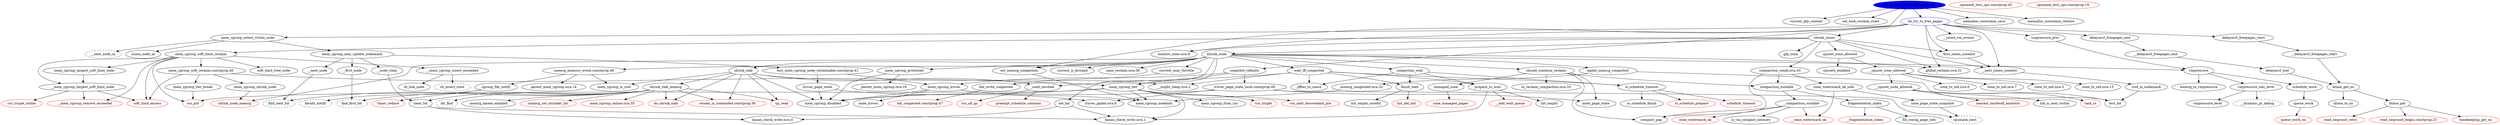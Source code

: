 strict digraph callgraph {
"try_to_free_mem_cgroup_pages" [color=blue, style=filled];
"try_to_free_mem_cgroup_pages"  -> "current_gfp_context";
"try_to_free_mem_cgroup_pages" -> "set_task_reclaim_state";
"try_to_free_mem_cgroup_pages" -> "mem_cgroup_select_victim_node" -> "mem_cgroup_may_update_nodemask" -> "__first_node" -> "find_first_bit";
"find_first_bit" [style=dashed];
"try_to_free_mem_cgroup_pages" -> "mem_cgroup_select_victim_node" -> "mem_cgroup_may_update_nodemask" -> "test_mem_cgroup_node_reclaimable.constprop.41" -> "mem_cgroup_lruvec" -> "mem_cgroup_disabled";
"try_to_free_mem_cgroup_pages" -> "mem_cgroup_select_victim_node" -> "mem_cgroup_may_update_nodemask" -> "test_mem_cgroup_node_reclaimable.constprop.41" -> "mem_cgroup_lruvec" -> "node_lruvec";
"try_to_free_mem_cgroup_pages" -> "mem_cgroup_select_victim_node" -> "mem_cgroup_may_update_nodemask" -> "test_mem_cgroup_node_reclaimable.constprop.41" -> "mem_cgroup_lruvec" -> "mem_cgroup_nodeinfo";
"try_to_free_mem_cgroup_pages" -> "mem_cgroup_select_victim_node" -> "mem_cgroup_may_update_nodemask" -> "test_mem_cgroup_node_reclaimable.constprop.41" -> "lruvec_page_state" -> "mem_cgroup_disabled";
"try_to_free_mem_cgroup_pages" -> "mem_cgroup_select_victim_node" -> "mem_cgroup_may_update_nodemask" -> "test_mem_cgroup_node_reclaimable.constprop.41" -> "lruvec_page_state" -> "lruvec_pgdat.isra.6";
"try_to_free_mem_cgroup_pages" -> "mem_cgroup_select_victim_node" -> "mem_cgroup_may_update_nodemask" -> "__node_clear" -> "clear_bit" -> "kasan_check_write.isra.1";
"try_to_free_mem_cgroup_pages" -> "mem_cgroup_select_victim_node" -> "mem_cgroup_may_update_nodemask" -> "__node_clear" -> "clear_bit" -> "kasan_check_write.isra.0";
"try_to_free_mem_cgroup_pages" -> "mem_cgroup_select_victim_node" -> "mem_cgroup_may_update_nodemask" -> "__next_node" -> "find_next_bit";
"find_next_bit" [style=dashed];
"try_to_free_mem_cgroup_pages" -> "mem_cgroup_select_victim_node" -> "__next_node_in";
"__next_node_in" [style=dashed];
"try_to_free_mem_cgroup_pages" -> "mem_cgroup_select_victim_node" -> "numa_node_id";
"try_to_free_mem_cgroup_pages" -> "memalloc_noreclaim_save";
"do_try_to_free_pages" [color=blue];
"try_to_free_mem_cgroup_pages" -> "do_try_to_free_pages" -> "delayacct_freepages_start" -> "__delayacct_freepages_start" -> "ktime_get_ns" -> "ktime_get" -> "read_seqcount_begin.constprop.23";
"read_seqcount_begin.constprop.23" [color=red];
"try_to_free_mem_cgroup_pages" -> "do_try_to_free_pages" -> "delayacct_freepages_start" -> "__delayacct_freepages_start" -> "ktime_get_ns" -> "ktime_get" -> "timekeeping_get_ns";
"timekeeping_get_ns" [color=red];
"try_to_free_mem_cgroup_pages" -> "do_try_to_free_pages" -> "delayacct_freepages_start" -> "__delayacct_freepages_start" -> "ktime_get_ns" -> "ktime_get" -> "timekeeping_get_ns";
"timekeeping_get_ns" [color=red];
"try_to_free_mem_cgroup_pages" -> "do_try_to_free_pages" -> "delayacct_freepages_start" -> "__delayacct_freepages_start" -> "ktime_get_ns" -> "ktime_get" -> "read_seqcount_retry";
"read_seqcount_retry" [color=red];
"try_to_free_mem_cgroup_pages" -> "do_try_to_free_pages" -> "delayacct_freepages_start" -> "__delayacct_freepages_start" -> "ktime_get_ns" -> "ktime_get" -> "read_seqcount_retry";
"read_seqcount_retry" [color=red];
"try_to_free_mem_cgroup_pages" -> "do_try_to_free_pages" -> "delayacct_freepages_start" -> "__delayacct_freepages_start" -> "ktime_get_ns" -> "ktime_get" -> "read_seqcount_retry";
"read_seqcount_retry" [color=red];
"try_to_free_mem_cgroup_pages" -> "do_try_to_free_pages" -> "delayacct_freepages_start" -> "__delayacct_freepages_start" -> "ktime_get_ns" -> "ktime_get" -> "read_seqcount_retry";
"read_seqcount_retry" [color=red];
"try_to_free_mem_cgroup_pages" -> "do_try_to_free_pages" -> "delayacct_freepages_start" -> "__delayacct_freepages_start" -> "ktime_get_ns" -> "ktime_get" -> "read_seqcount_retry";
"read_seqcount_retry" [color=red];
"try_to_free_mem_cgroup_pages" -> "do_try_to_free_pages" -> "delayacct_freepages_start" -> "__delayacct_freepages_start" -> "ktime_get_ns" -> "ktime_get" -> "read_seqcount_retry";
"read_seqcount_retry" [color=red];
"try_to_free_mem_cgroup_pages" -> "do_try_to_free_pages" -> "delayacct_freepages_start" -> "__delayacct_freepages_start" -> "ktime_get_ns" -> "ktime_get" -> "read_seqcount_retry";
"read_seqcount_retry" [color=red];
"try_to_free_mem_cgroup_pages" -> "do_try_to_free_pages" -> "delayacct_freepages_start" -> "__delayacct_freepages_start" -> "ktime_get_ns" -> "ktime_get" -> "read_seqcount_retry";
"read_seqcount_retry" [color=red];
"try_to_free_mem_cgroup_pages" -> "do_try_to_free_pages" -> "delayacct_freepages_start" -> "__delayacct_freepages_start" -> "ktime_get_ns" -> "ktime_get" -> "read_seqcount_retry";
"read_seqcount_retry" [color=red];
"try_to_free_mem_cgroup_pages" -> "do_try_to_free_pages" -> "delayacct_freepages_start" -> "__delayacct_freepages_start" -> "ktime_get_ns" -> "ktime_get" -> "read_seqcount_retry";
"read_seqcount_retry" [color=red];
"try_to_free_mem_cgroup_pages" -> "do_try_to_free_pages" -> "delayacct_freepages_start" -> "__delayacct_freepages_start" -> "ktime_get_ns" -> "ktime_to_ns";
"try_to_free_mem_cgroup_pages" -> "do_try_to_free_pages" -> "global_reclaim.isra.31";
"try_to_free_mem_cgroup_pages" -> "do_try_to_free_pages" -> "__count_vm_events";
"try_to_free_mem_cgroup_pages" -> "do_try_to_free_pages" -> "vmpressure_prio" -> "vmpressure" -> "memcg_to_vmpressure";
"try_to_free_mem_cgroup_pages" -> "do_try_to_free_pages" -> "vmpressure_prio" -> "vmpressure" -> "schedule_work" -> "queue_work" -> "queue_work_on";
"queue_work_on" [color=red];
"try_to_free_mem_cgroup_pages" -> "do_try_to_free_pages" -> "vmpressure_prio" -> "vmpressure" -> "schedule_work" -> "queue_work" -> "queue_work_on";
"queue_work_on" [color=red];
"try_to_free_mem_cgroup_pages" -> "do_try_to_free_pages" -> "vmpressure_prio" -> "vmpressure" -> "schedule_work" -> "queue_work" -> "queue_work_on";
"queue_work_on" [color=red];
"try_to_free_mem_cgroup_pages" -> "do_try_to_free_pages" -> "vmpressure_prio" -> "vmpressure" -> "schedule_work" -> "queue_work" -> "queue_work_on";
"queue_work_on" [color=red];
"try_to_free_mem_cgroup_pages" -> "do_try_to_free_pages" -> "vmpressure_prio" -> "vmpressure" -> "vmpressure_calc_level" -> "__dynamic_pr_debug";
"__dynamic_pr_debug" [style=dashed];
"try_to_free_mem_cgroup_pages" -> "do_try_to_free_pages" -> "vmpressure_prio" -> "vmpressure" -> "vmpressure_calc_level" -> "vmpressure_level";
"shrink_zones" [fillcolor="E8FFE8"]
"try_to_free_mem_cgroup_pages" -> "do_try_to_free_pages" -> "shrink_zones" -> "gfp_zone";
"try_to_free_mem_cgroup_pages" -> "do_try_to_free_pages" -> "shrink_zones" -> "first_zones_zonelist" -> "__next_zones_zonelist" -> "zref_in_nodemask" -> "test_bit";
"try_to_free_mem_cgroup_pages" -> "do_try_to_free_pages" -> "shrink_zones" -> "zonelist_zone.isra.8";
"try_to_free_mem_cgroup_pages" -> "do_try_to_free_pages" -> "shrink_zones" -> "global_reclaim.isra.31";
"try_to_free_mem_cgroup_pages" -> "do_try_to_free_pages" -> "shrink_zones" -> "cpuset_zone_allowed" -> "cpusets_enabled";
"try_to_free_mem_cgroup_pages" -> "do_try_to_free_pages" -> "shrink_zones" -> "cpuset_zone_allowed" -> "__cpuset_zone_allowed" -> "zone_to_nid.isra.7";
"try_to_free_mem_cgroup_pages" -> "do_try_to_free_pages" -> "shrink_zones" -> "cpuset_zone_allowed" -> "__cpuset_zone_allowed" -> "__cpuset_node_allowed" -> "test_bit";
"try_to_free_mem_cgroup_pages" -> "do_try_to_free_pages" -> "shrink_zones" -> "cpuset_zone_allowed" -> "__cpuset_zone_allowed" -> "__cpuset_node_allowed" -> "tsk_is_oom_victim";
"try_to_free_mem_cgroup_pages" -> "do_try_to_free_pages" -> "shrink_zones" -> "cpuset_zone_allowed" -> "__cpuset_zone_allowed" -> "__cpuset_node_allowed" -> "task_cs";
"task_cs" [color=red];
"try_to_free_mem_cgroup_pages" -> "do_try_to_free_pages" -> "shrink_zones" -> "cpuset_zone_allowed" -> "__cpuset_zone_allowed" -> "__cpuset_node_allowed" -> "task_cs";
"task_cs" [color=red];
"try_to_free_mem_cgroup_pages" -> "do_try_to_free_pages" -> "shrink_zones" -> "cpuset_zone_allowed" -> "__cpuset_zone_allowed" -> "__cpuset_node_allowed" -> "nearest_hardwall_ancestor";
"nearest_hardwall_ancestor" [color=red];
"try_to_free_mem_cgroup_pages" -> "do_try_to_free_pages" -> "shrink_zones" -> "cpuset_zone_allowed" -> "__cpuset_zone_allowed" -> "__cpuset_node_allowed" -> "nearest_hardwall_ancestor";
"nearest_hardwall_ancestor" [color=red];
"try_to_free_mem_cgroup_pages" -> "do_try_to_free_pages" -> "shrink_zones" -> "cpuset_zone_allowed" -> "__cpuset_zone_allowed" -> "__cpuset_node_allowed" -> "nearest_hardwall_ancestor";
"nearest_hardwall_ancestor" [color=red];
"try_to_free_mem_cgroup_pages" -> "do_try_to_free_pages" -> "shrink_zones" -> "cpuset_zone_allowed" -> "__cpuset_zone_allowed" -> "zone_to_nid.isra.3";
"try_to_free_mem_cgroup_pages" -> "do_try_to_free_pages" -> "shrink_zones" -> "cpuset_zone_allowed" -> "__cpuset_zone_allowed" -> "zone_to_nid.isra.13";
"try_to_free_mem_cgroup_pages" -> "do_try_to_free_pages" -> "shrink_zones" -> "cpuset_zone_allowed" -> "__cpuset_zone_allowed" -> "zone_to_nid.isra.6";
"try_to_free_mem_cgroup_pages" -> "do_try_to_free_pages" -> "shrink_zones" -> "compaction_ready.isra.43" -> "compaction_suitable" -> "__compaction_suitable" -> "is_via_compact_memory";
"try_to_free_mem_cgroup_pages" -> "do_try_to_free_pages" -> "shrink_zones" -> "compaction_ready.isra.43" -> "compaction_suitable" -> "__compaction_suitable" -> "zone_watermark_ok";
"zone_watermark_ok" [color=red];
"try_to_free_mem_cgroup_pages" -> "do_try_to_free_pages" -> "shrink_zones" -> "compaction_ready.isra.43" -> "compaction_suitable" -> "__compaction_suitable" -> "zone_watermark_ok";
"zone_watermark_ok" [color=red];
"try_to_free_mem_cgroup_pages" -> "do_try_to_free_pages" -> "shrink_zones" -> "compaction_ready.isra.43" -> "compaction_suitable" -> "__compaction_suitable" -> "compact_gap";
"try_to_free_mem_cgroup_pages" -> "do_try_to_free_pages" -> "shrink_zones" -> "compaction_ready.isra.43" -> "compaction_suitable" -> "__compaction_suitable" -> "__zone_watermark_ok";
"__zone_watermark_ok" [color=red];
"try_to_free_mem_cgroup_pages" -> "do_try_to_free_pages" -> "shrink_zones" -> "compaction_ready.isra.43" -> "compaction_suitable" -> "__compaction_suitable" -> "__zone_watermark_ok";
"__zone_watermark_ok" [color=red];
"try_to_free_mem_cgroup_pages" -> "do_try_to_free_pages" -> "shrink_zones" -> "compaction_ready.isra.43" -> "compaction_suitable" -> "fragmentation_index" -> "fill_contig_page_info";
"try_to_free_mem_cgroup_pages" -> "do_try_to_free_pages" -> "shrink_zones" -> "compaction_ready.isra.43" -> "compaction_suitable" -> "fragmentation_index" -> "__fragmentation_index";
"__fragmentation_index" [color=red];
"cpumask_test_cpu.constprop.45" [color=red];
"cpumask_test_cpu.constprop.45" [color=red];
"try_to_free_mem_cgroup_pages" -> "do_try_to_free_pages" -> "shrink_zones" -> "compaction_ready.isra.43" -> "compact_gap";
"try_to_free_mem_cgroup_pages" -> "do_try_to_free_pages" -> "shrink_zones" -> "compaction_ready.isra.43" -> "zone_watermark_ok_safe" -> "zone_page_state_snapshot" -> "cpumask_next";
"cpumask_next" [style=dashed];
"mem_cgroup_soft_limit_reclaim" [fillcolor="E8FFE8"]
"try_to_free_mem_cgroup_pages" -> "do_try_to_free_pages" -> "shrink_zones" -> "compaction_ready.isra.43" -> "zone_watermark_ok_safe" -> "__zone_watermark_ok";
"try_to_free_mem_cgroup_pages" -> "do_try_to_free_pages" -> "shrink_zones" -> "mem_cgroup_soft_limit_reclaim" -> "soft_limit_tree_node";
"__mem_cgroup_remove_exceeded" [color=red];
"__mem_cgroup_remove_exceeded" [color=red];
"try_to_free_mem_cgroup_pages" -> "do_try_to_free_pages" -> "shrink_zones" -> "mem_cgroup_soft_limit_reclaim" -> "mem_cgroup_largest_soft_limit_node" -> "__mem_cgroup_largest_soft_limit_node" -> "__mem_cgroup_remove_exceeded";
"try_to_free_mem_cgroup_pages" -> "do_try_to_free_pages" -> "shrink_zones" -> "mem_cgroup_soft_limit_reclaim" -> "mem_cgroup_largest_soft_limit_node" -> "__mem_cgroup_largest_soft_limit_node" -> "soft_limit_excess";
"soft_limit_excess" [color=red];
"try_to_free_mem_cgroup_pages" -> "do_try_to_free_pages" -> "shrink_zones" -> "mem_cgroup_soft_limit_reclaim" -> "mem_cgroup_largest_soft_limit_node" -> "__mem_cgroup_largest_soft_limit_node" -> "css_tryget_online";
"css_tryget_online" [color=red];
"try_to_free_mem_cgroup_pages" -> "do_try_to_free_pages" -> "shrink_zones" -> "mem_cgroup_soft_limit_reclaim" -> "mem_cgroup_soft_reclaim.constprop.40" -> "soft_limit_excess";
"try_to_free_mem_cgroup_pages" -> "do_try_to_free_pages" -> "shrink_zones" -> "mem_cgroup_soft_limit_reclaim" -> "mem_cgroup_soft_reclaim.constprop.40" -> "mem_cgroup_iter" -> "mem_cgroup_disabled";
"try_to_free_mem_cgroup_pages" -> "do_try_to_free_pages" -> "shrink_zones" -> "mem_cgroup_soft_limit_reclaim" -> "mem_cgroup_soft_reclaim.constprop.40" -> "mem_cgroup_iter" -> "mem_cgroup_nodeinfo";
"try_to_free_mem_cgroup_pages" -> "do_try_to_free_pages" -> "shrink_zones" -> "mem_cgroup_soft_limit_reclaim" -> "mem_cgroup_soft_reclaim.constprop.40" -> "mem_cgroup_iter" -> "css_tryget";
"css_tryget" [color=red];
"try_to_free_mem_cgroup_pages" -> "do_try_to_free_pages" -> "shrink_zones" -> "mem_cgroup_soft_limit_reclaim" -> "mem_cgroup_soft_reclaim.constprop.40" -> "mem_cgroup_iter" -> "kasan_check_write.isra.1";
"try_to_free_mem_cgroup_pages" -> "do_try_to_free_pages" -> "shrink_zones" -> "mem_cgroup_soft_limit_reclaim" -> "mem_cgroup_soft_reclaim.constprop.40" -> "mem_cgroup_iter" -> "css_next_descendant_pre";
"css_next_descendant_pre" [color=red];
"try_to_free_mem_cgroup_pages" -> "do_try_to_free_pages" -> "shrink_zones" -> "mem_cgroup_soft_limit_reclaim" -> "mem_cgroup_soft_reclaim.constprop.40" -> "mem_cgroup_iter" -> "mem_cgroup_from_css";
"try_to_free_mem_cgroup_pages" -> "do_try_to_free_pages" -> "shrink_zones" -> "mem_cgroup_soft_limit_reclaim" -> "mem_cgroup_soft_reclaim.constprop.40" -> "mem_cgroup_iter" -> "css_put";
"css_put" [color=red];
"try_to_free_mem_cgroup_pages" -> "do_try_to_free_pages" -> "shrink_zones" -> "mem_cgroup_soft_limit_reclaim" -> "mem_cgroup_soft_reclaim.constprop.40" -> "mem_cgroup_shrink_node" -> "shrink_node_memcg";
"shrink_node_memcg" [color=red];
"try_to_free_mem_cgroup_pages" -> "do_try_to_free_pages" -> "shrink_zones" -> "mem_cgroup_soft_limit_reclaim" -> "mem_cgroup_soft_reclaim.constprop.40" -> "mem_cgroup_shrink_node" -> "shrink_node_memcg";
"shrink_node_memcg" [color=red];
"try_to_free_mem_cgroup_pages" -> "do_try_to_free_pages" -> "shrink_zones" -> "mem_cgroup_soft_limit_reclaim" -> "mem_cgroup_soft_reclaim.constprop.40" -> "mem_cgroup_shrink_node" -> "shrink_node_memcg";
"shrink_node_memcg" [color=red];
"try_to_free_mem_cgroup_pages" -> "do_try_to_free_pages" -> "shrink_zones" -> "mem_cgroup_soft_limit_reclaim" -> "mem_cgroup_soft_reclaim.constprop.40" -> "mem_cgroup_shrink_node" -> "shrink_node_memcg";
"shrink_node_memcg" [color=red];
"try_to_free_mem_cgroup_pages" -> "do_try_to_free_pages" -> "shrink_zones" -> "mem_cgroup_soft_limit_reclaim" -> "mem_cgroup_soft_reclaim.constprop.40" -> "mem_cgroup_shrink_node" -> "shrink_node_memcg";
"shrink_node_memcg" [color=red];
"try_to_free_mem_cgroup_pages" -> "do_try_to_free_pages" -> "shrink_zones" -> "mem_cgroup_soft_limit_reclaim" -> "mem_cgroup_soft_reclaim.constprop.40" -> "mem_cgroup_shrink_node" -> "shrink_node_memcg";
"shrink_node_memcg" [color=red];
"try_to_free_mem_cgroup_pages" -> "do_try_to_free_pages" -> "shrink_zones" -> "mem_cgroup_soft_limit_reclaim" -> "mem_cgroup_soft_reclaim.constprop.40" -> "mem_cgroup_shrink_node" -> "shrink_node_memcg";
"shrink_node_memcg" [color=red];
"try_to_free_mem_cgroup_pages" -> "do_try_to_free_pages" -> "shrink_zones" -> "mem_cgroup_soft_limit_reclaim" -> "mem_cgroup_soft_reclaim.constprop.40" -> "mem_cgroup_shrink_node" -> "shrink_node_memcg";
"shrink_node_memcg" [color=red];
"try_to_free_mem_cgroup_pages" -> "do_try_to_free_pages" -> "shrink_zones" -> "mem_cgroup_soft_limit_reclaim" -> "mem_cgroup_soft_reclaim.constprop.40" -> "mem_cgroup_shrink_node" -> "shrink_node_memcg";
"shrink_node_memcg" [color=red];
"try_to_free_mem_cgroup_pages" -> "do_try_to_free_pages" -> "shrink_zones" -> "mem_cgroup_soft_limit_reclaim" -> "mem_cgroup_soft_reclaim.constprop.40" -> "mem_cgroup_shrink_node" -> "shrink_node_memcg";
"shrink_node_memcg" [color=red];
"try_to_free_mem_cgroup_pages" -> "do_try_to_free_pages" -> "shrink_zones" -> "mem_cgroup_soft_limit_reclaim" -> "mem_cgroup_soft_reclaim.constprop.40" -> "mem_cgroup_shrink_node" -> "shrink_node_memcg";
"shrink_node_memcg" [color=red];
"try_to_free_mem_cgroup_pages" -> "do_try_to_free_pages" -> "shrink_zones" -> "mem_cgroup_soft_limit_reclaim" -> "mem_cgroup_soft_reclaim.constprop.40" -> "mem_cgroup_shrink_node" -> "shrink_node_memcg";
"shrink_node_memcg" [color=red];
"try_to_free_mem_cgroup_pages" -> "do_try_to_free_pages" -> "shrink_zones" -> "mem_cgroup_soft_limit_reclaim" -> "mem_cgroup_soft_reclaim.constprop.40" -> "mem_cgroup_iter_break" -> "css_put";
"try_to_free_mem_cgroup_pages" -> "do_try_to_free_pages" -> "shrink_zones" -> "mem_cgroup_soft_limit_reclaim" -> "__mem_cgroup_remove_exceeded";
"try_to_free_mem_cgroup_pages" -> "do_try_to_free_pages" -> "shrink_zones" -> "mem_cgroup_soft_limit_reclaim" -> "__mem_cgroup_largest_soft_limit_node";
"try_to_free_mem_cgroup_pages" -> "do_try_to_free_pages" -> "shrink_zones" -> "mem_cgroup_soft_limit_reclaim" -> "soft_limit_excess";
"try_to_free_mem_cgroup_pages" -> "do_try_to_free_pages" -> "shrink_zones" -> "mem_cgroup_soft_limit_reclaim" -> "__mem_cgroup_insert_exceeded" -> "rb_link_node";
"try_to_free_mem_cgroup_pages" -> "do_try_to_free_pages" -> "shrink_zones" -> "mem_cgroup_soft_limit_reclaim" -> "__mem_cgroup_insert_exceeded" -> "rb_insert_color";
"rb_insert_color" [style=dashed];
"try_to_free_mem_cgroup_pages" -> "do_try_to_free_pages" -> "shrink_zones" -> "mem_cgroup_soft_limit_reclaim" -> "css_put";
"try_to_free_mem_cgroup_pages" -> "do_try_to_free_pages" -> "shrink_zones" -> "shrink_node" -> "mem_cgroup_iter";
"try_to_free_mem_cgroup_pages" -> "do_try_to_free_pages" -> "shrink_zones" -> "shrink_node" -> "mem_cgroup_protected" -> "mem_cgroup_disabled";
"try_to_free_mem_cgroup_pages" -> "do_try_to_free_pages" -> "shrink_zones" -> "shrink_node" -> "mem_cgroup_protected" -> "parent_mem_cgroup.isra.16";
"try_to_free_mem_cgroup_pages" -> "do_try_to_free_pages" -> "shrink_zones" -> "shrink_node" -> "memcg_memory_event.constprop.48" -> "cgroup_file_notify" -> "timer_reduce";
"timer_reduce" [color=red];
"try_to_free_mem_cgroup_pages" -> "do_try_to_free_pages" -> "shrink_zones" -> "shrink_node" -> "memcg_memory_event.constprop.48" -> "cgroup_file_notify" -> "kernfs_notify";
"kernfs_notify" [style=dashed];
"try_to_free_mem_cgroup_pages" -> "do_try_to_free_pages" -> "shrink_zones" -> "shrink_node" -> "memcg_memory_event.constprop.48" -> "parent_mem_cgroup.isra.14";
"try_to_free_mem_cgroup_pages" -> "do_try_to_free_pages" -> "shrink_zones" -> "shrink_node" -> "memcg_memory_event.constprop.48" -> "mem_cgroup_is_root";
"try_to_free_mem_cgroup_pages" -> "do_try_to_free_pages" -> "shrink_zones" -> "shrink_node" -> "shrink_node_memcg";
"try_to_free_mem_cgroup_pages" -> "do_try_to_free_pages" -> "shrink_zones" -> "shrink_node" -> "shrink_slab" -> "mem_cgroup_disabled";
"try_to_free_mem_cgroup_pages" -> "do_try_to_free_pages" -> "shrink_zones" -> "shrink_node" -> "shrink_slab" -> "mem_cgroup_is_root";
"try_to_free_mem_cgroup_pages" -> "do_try_to_free_pages" -> "shrink_zones" -> "shrink_node" -> "shrink_slab" -> "shrink_slab_memcg" -> "mem_cgroup_online.isra.35";
"mem_cgroup_online.isra.35" [color=red];
"try_to_free_mem_cgroup_pages" -> "do_try_to_free_pages" -> "shrink_zones" -> "shrink_node" -> "shrink_slab" -> "shrink_slab_memcg" -> "find_first_bit";
"find_first_bit" [style=dashed];
"try_to_free_mem_cgroup_pages" -> "do_try_to_free_pages" -> "shrink_zones" -> "shrink_node" -> "shrink_slab" -> "shrink_slab_memcg" -> "idr_find";
"idr_find" [style=dashed];
"try_to_free_mem_cgroup_pages" -> "do_try_to_free_pages" -> "shrink_zones" -> "shrink_node" -> "shrink_slab" -> "shrink_slab_memcg" -> "clear_bit";
"try_to_free_mem_cgroup_pages" -> "do_try_to_free_pages" -> "shrink_zones" -> "shrink_node" -> "shrink_slab" -> "shrink_slab_memcg" -> "memcg_kmem_enabled";
"try_to_free_mem_cgroup_pages" -> "do_try_to_free_pages" -> "shrink_zones" -> "shrink_node" -> "shrink_slab" -> "shrink_slab_memcg" -> "do_shrink_slab";
"do_shrink_slab" [color=red];
"try_to_free_mem_cgroup_pages" -> "do_try_to_free_pages" -> "shrink_zones" -> "shrink_node" -> "shrink_slab" -> "shrink_slab_memcg" -> "do_shrink_slab";
"do_shrink_slab" [color=red];
"try_to_free_mem_cgroup_pages" -> "do_try_to_free_pages" -> "shrink_zones" -> "shrink_node" -> "shrink_slab" -> "shrink_slab_memcg" -> "do_shrink_slab";
"do_shrink_slab" [color=red];
"try_to_free_mem_cgroup_pages" -> "do_try_to_free_pages" -> "shrink_zones" -> "shrink_node" -> "shrink_slab" -> "shrink_slab_memcg" -> "do_shrink_slab";
"do_shrink_slab" [color=red];
"try_to_free_mem_cgroup_pages" -> "do_try_to_free_pages" -> "shrink_zones" -> "shrink_node" -> "shrink_slab" -> "shrink_slab_memcg" -> "do_shrink_slab";
"do_shrink_slab" [color=red];
"try_to_free_mem_cgroup_pages" -> "do_try_to_free_pages" -> "shrink_zones" -> "shrink_node" -> "shrink_slab" -> "shrink_slab_memcg" -> "do_shrink_slab";
"do_shrink_slab" [color=red];
"try_to_free_mem_cgroup_pages" -> "do_try_to_free_pages" -> "shrink_zones" -> "shrink_node" -> "shrink_slab" -> "shrink_slab_memcg" -> "do_shrink_slab";
"do_shrink_slab" [color=red];
"try_to_free_mem_cgroup_pages" -> "do_try_to_free_pages" -> "shrink_zones" -> "shrink_node" -> "shrink_slab" -> "shrink_slab_memcg" -> "do_shrink_slab";
"do_shrink_slab" [color=red];
"try_to_free_mem_cgroup_pages" -> "do_try_to_free_pages" -> "shrink_zones" -> "shrink_node" -> "shrink_slab" -> "shrink_slab_memcg" -> "do_shrink_slab";
"do_shrink_slab" [color=red];
"try_to_free_mem_cgroup_pages" -> "do_try_to_free_pages" -> "shrink_zones" -> "shrink_node" -> "shrink_slab" -> "shrink_slab_memcg" -> "memcg_set_shrinker_bit";
"memcg_set_shrinker_bit" [color=red];
"try_to_free_mem_cgroup_pages" -> "do_try_to_free_pages" -> "shrink_zones" -> "shrink_node" -> "shrink_slab" -> "shrink_slab_memcg" -> "memcg_set_shrinker_bit";
"memcg_set_shrinker_bit" [color=red];
"try_to_free_mem_cgroup_pages" -> "do_try_to_free_pages" -> "shrink_zones" -> "shrink_node" -> "shrink_slab" -> "shrink_slab_memcg" -> "memcg_set_shrinker_bit";
"memcg_set_shrinker_bit" [color=red];
"try_to_free_mem_cgroup_pages" -> "do_try_to_free_pages" -> "shrink_zones" -> "shrink_node" -> "shrink_slab" -> "shrink_slab_memcg" -> "memcg_set_shrinker_bit";
"memcg_set_shrinker_bit" [color=red];
"try_to_free_mem_cgroup_pages" -> "do_try_to_free_pages" -> "shrink_zones" -> "shrink_node" -> "shrink_slab" -> "shrink_slab_memcg" -> "rwsem_is_contended.constprop.56";
"rwsem_is_contended.constprop.56" [color=red];
"try_to_free_mem_cgroup_pages" -> "do_try_to_free_pages" -> "shrink_zones" -> "shrink_node" -> "shrink_slab" -> "shrink_slab_memcg" -> "find_next_bit";
"find_next_bit" [style=dashed];
"try_to_free_mem_cgroup_pages" -> "do_try_to_free_pages" -> "shrink_zones" -> "shrink_node" -> "shrink_slab" -> "shrink_slab_memcg" -> "up_read";
"up_read" [color=red];
"try_to_free_mem_cgroup_pages" -> "do_try_to_free_pages" -> "shrink_zones" -> "shrink_node" -> "shrink_slab" -> "do_shrink_slab";
"try_to_free_mem_cgroup_pages" -> "do_try_to_free_pages" -> "shrink_zones" -> "shrink_node" -> "shrink_slab" -> "rwsem_is_contended.constprop.56";
"try_to_free_mem_cgroup_pages" -> "do_try_to_free_pages" -> "shrink_zones" -> "shrink_node" -> "shrink_slab" -> "up_read";
"try_to_free_mem_cgroup_pages" -> "do_try_to_free_pages" -> "shrink_zones" -> "shrink_node" -> "shrink_slab" -> "___might_sleep.isra.2";
"try_to_free_mem_cgroup_pages" -> "do_try_to_free_pages" -> "shrink_zones" -> "shrink_node" -> "shrink_slab" -> "_cond_resched" -> "preempt_schedule_common";
"preempt_schedule_common" [color=red];
"try_to_free_mem_cgroup_pages" -> "do_try_to_free_pages" -> "shrink_zones" -> "shrink_node" -> "shrink_slab" -> "_cond_resched" -> "preempt_schedule_common";
"preempt_schedule_common" [color=red];
"try_to_free_mem_cgroup_pages" -> "do_try_to_free_pages" -> "shrink_zones" -> "shrink_node" -> "shrink_slab" -> "_cond_resched" -> "preempt_schedule_common";
"preempt_schedule_common" [color=red];
"try_to_free_mem_cgroup_pages" -> "do_try_to_free_pages" -> "shrink_zones" -> "shrink_node" -> "shrink_slab" -> "_cond_resched" -> "preempt_schedule_common";
"preempt_schedule_common" [color=red];
"try_to_free_mem_cgroup_pages" -> "do_try_to_free_pages" -> "shrink_zones" -> "shrink_node" -> "shrink_slab" -> "_cond_resched" -> "rcu_all_qs";
"rcu_all_qs" [color=red];
"try_to_free_mem_cgroup_pages" -> "do_try_to_free_pages" -> "shrink_zones" -> "shrink_node" -> "shrink_slab" -> "_cond_resched" -> "rcu_all_qs";
"rcu_all_qs" [color=red];
"try_to_free_mem_cgroup_pages" -> "do_try_to_free_pages" -> "shrink_zones" -> "shrink_node" -> "shrink_slab" -> "_cond_resched" -> "rcu_all_qs";
"rcu_all_qs" [color=red];
"try_to_free_mem_cgroup_pages" -> "do_try_to_free_pages" -> "shrink_zones" -> "shrink_node" -> "shrink_slab" -> "_cond_resched" -> "rcu_all_qs";
"rcu_all_qs" [color=red];
"try_to_free_mem_cgroup_pages" -> "do_try_to_free_pages" -> "shrink_zones" -> "shrink_node" -> "vmpressure";
"try_to_free_mem_cgroup_pages" -> "do_try_to_free_pages" -> "shrink_zones" -> "shrink_node" -> "current_is_kswapd";
"try_to_free_mem_cgroup_pages" -> "do_try_to_free_pages" -> "shrink_zones" -> "shrink_node" -> "set_bit" -> "kasan_check_write.isra.1";
"try_to_free_mem_cgroup_pages" -> "do_try_to_free_pages" -> "shrink_zones" -> "shrink_node" -> "set_bit" -> "kasan_check_write.isra.0";
"try_to_free_mem_cgroup_pages" -> "do_try_to_free_pages" -> "shrink_zones" -> "shrink_node" -> "congestion_wait" -> "prepare_to_wait" -> "list_empty";
"try_to_free_mem_cgroup_pages" -> "do_try_to_free_pages" -> "shrink_zones" -> "shrink_node" -> "congestion_wait" -> "prepare_to_wait" -> "__add_wait_queue";
"__add_wait_queue" [color=red];
"try_to_free_mem_cgroup_pages" -> "do_try_to_free_pages" -> "shrink_zones" -> "shrink_node" -> "congestion_wait" -> "prepare_to_wait" -> "kasan_check_write.isra.1";
"try_to_free_mem_cgroup_pages" -> "do_try_to_free_pages" -> "shrink_zones" -> "shrink_node" -> "congestion_wait" -> "io_schedule_timeout" -> "io_schedule_prepare";
"io_schedule_prepare" [color=red];
"try_to_free_mem_cgroup_pages" -> "do_try_to_free_pages" -> "shrink_zones" -> "shrink_node" -> "congestion_wait" -> "io_schedule_timeout" -> "schedule_timeout";
"schedule_timeout" [color=red];
"try_to_free_mem_cgroup_pages" -> "do_try_to_free_pages" -> "shrink_zones" -> "shrink_node" -> "congestion_wait" -> "io_schedule_timeout" -> "schedule_timeout";
"schedule_timeout" [color=red];
"schedule_timeout" [color=red];
"try_to_free_mem_cgroup_pages" -> "do_try_to_free_pages" -> "shrink_zones" -> "shrink_node" -> "congestion_wait" -> "io_schedule_timeout" -> "schedule_timeout";
"schedule_timeout" [color=red];
"try_to_free_mem_cgroup_pages" -> "do_try_to_free_pages" -> "shrink_zones" -> "shrink_node" -> "congestion_wait" -> "io_schedule_timeout" -> "schedule_timeout";
"schedule_timeout" [color=red];
"try_to_free_mem_cgroup_pages" -> "do_try_to_free_pages" -> "shrink_zones" -> "shrink_node" -> "congestion_wait" -> "io_schedule_timeout" -> "schedule_timeout";
"schedule_timeout" [color=red];
"try_to_free_mem_cgroup_pages" -> "do_try_to_free_pages" -> "shrink_zones" -> "shrink_node" -> "congestion_wait" -> "io_schedule_timeout" -> "schedule_timeout";
"schedule_timeout" [color=red];
"try_to_free_mem_cgroup_pages" -> "do_try_to_free_pages" -> "shrink_zones" -> "shrink_node" -> "congestion_wait" -> "io_schedule_timeout" -> "schedule_timeout";
"schedule_timeout" [color=red];
"try_to_free_mem_cgroup_pages" -> "do_try_to_free_pages" -> "shrink_zones" -> "shrink_node" -> "congestion_wait" -> "io_schedule_timeout" -> "io_schedule_finish";
"try_to_free_mem_cgroup_pages" -> "do_try_to_free_pages" -> "shrink_zones" -> "shrink_node" -> "congestion_wait" -> "finish_wait" -> "list_empty_careful";
"try_to_free_mem_cgroup_pages" -> "do_try_to_free_pages" -> "shrink_zones" -> "shrink_node" -> "congestion_wait" -> "finish_wait" -> "list_del_init";
"list_del_init" [color=red];
"try_to_free_mem_cgroup_pages" -> "do_try_to_free_pages" -> "shrink_zones" -> "shrink_node" -> "congestion_wait" -> "finish_wait" -> "list_del_init";
"list_del_init" [color=red];
"try_to_free_mem_cgroup_pages" -> "do_try_to_free_pages" -> "shrink_zones" -> "shrink_node" -> "congestion_wait" -> "jiffies_to_usecs";
"cpumask_test_cpu.constprop.19" [color=red];
"cpumask_test_cpu.constprop.19" [color=red];
"try_to_free_mem_cgroup_pages" -> "do_try_to_free_pages" -> "shrink_zones" -> "shrink_node" -> "global_reclaim.isra.31";
"try_to_free_mem_cgroup_pages" -> "do_try_to_free_pages" -> "shrink_zones" -> "shrink_node" -> "sane_reclaim.isra.36";
"try_to_free_mem_cgroup_pages" -> "do_try_to_free_pages" -> "shrink_zones" -> "shrink_node" -> "set_memcg_congestion" -> "mem_cgroup_nodeinfo";
"try_to_free_mem_cgroup_pages" -> "do_try_to_free_pages" -> "shrink_zones" -> "shrink_node" -> "current_may_throttle" -> "bdi_write_congested" -> "bdi_congested.constprop.47";
"bdi_congested.constprop.47" [color=red];
"try_to_free_mem_cgroup_pages" -> "do_try_to_free_pages" -> "shrink_zones" -> "shrink_node" -> "pgdat_memcg_congested" -> "test_bit";
"try_to_free_mem_cgroup_pages" -> "do_try_to_free_pages" -> "shrink_zones" -> "shrink_node" -> "pgdat_memcg_congested" -> "memcg_congested.isra.32" -> "mem_cgroup_nodeinfo";
"try_to_free_mem_cgroup_pages" -> "do_try_to_free_pages" -> "shrink_zones" -> "shrink_node" -> "wait_iff_congested" -> "___might_sleep.isra.2";
"try_to_free_mem_cgroup_pages" -> "do_try_to_free_pages" -> "shrink_zones" -> "shrink_node" -> "wait_iff_congested" -> "_cond_resched";
"try_to_free_mem_cgroup_pages" -> "do_try_to_free_pages" -> "shrink_zones" -> "shrink_node" -> "wait_iff_congested" -> "prepare_to_wait";
"try_to_free_mem_cgroup_pages" -> "do_try_to_free_pages" -> "shrink_zones" -> "shrink_node" -> "wait_iff_congested" -> "io_schedule_timeout";
"try_to_free_mem_cgroup_pages" -> "do_try_to_free_pages" -> "shrink_zones" -> "shrink_node" -> "wait_iff_congested" -> "finish_wait";
"try_to_free_mem_cgroup_pages" -> "do_try_to_free_pages" -> "shrink_zones" -> "shrink_node" -> "wait_iff_congested" -> "jiffies_to_usecs";
"try_to_free_mem_cgroup_pages" -> "do_try_to_free_pages" -> "shrink_zones" -> "shrink_node" -> "should_continue_reclaim" -> "in_reclaim_compaction.isra.33";
"try_to_free_mem_cgroup_pages" -> "do_try_to_free_pages" -> "shrink_zones" -> "shrink_node" -> "should_continue_reclaim" -> "managed_zone" -> "zone_managed_pages";
"zone_managed_pages" [color=red];
"try_to_free_mem_cgroup_pages" -> "do_try_to_free_pages" -> "shrink_zones" -> "shrink_node" -> "should_continue_reclaim" -> "compaction_suitable";
"try_to_free_mem_cgroup_pages" -> "do_try_to_free_pages" -> "shrink_zones" -> "shrink_node" -> "should_continue_reclaim" -> "compact_gap";
"try_to_free_mem_cgroup_pages" -> "do_try_to_free_pages" -> "shrink_zones" -> "shrink_node" -> "should_continue_reclaim" -> "node_page_state";
"try_to_free_mem_cgroup_pages" -> "do_try_to_free_pages" -> "shrink_zones" -> "__next_zones_zonelist";
"try_to_free_mem_cgroup_pages" -> "do_try_to_free_pages" -> "first_zones_zonelist";
"try_to_free_mem_cgroup_pages" -> "do_try_to_free_pages" -> "zonelist_zone.isra.8";
"try_to_free_mem_cgroup_pages" -> "do_try_to_free_pages" -> "delayacct_freepages_end" -> "__delayacct_freepages_end" -> "delayacct_end" -> "ktime_get_ns";
"try_to_free_mem_cgroup_pages" -> "do_try_to_free_pages" -> "snapshot_refaults" -> "mem_cgroup_iter";
"try_to_free_mem_cgroup_pages" -> "do_try_to_free_pages" -> "snapshot_refaults" -> "mem_cgroup_lruvec";
"try_to_free_mem_cgroup_pages" -> "do_try_to_free_pages" -> "snapshot_refaults" -> "lruvec_page_state_local.constprop.49" -> "mem_cgroup_disabled";
"try_to_free_mem_cgroup_pages" -> "do_try_to_free_pages" -> "snapshot_refaults" -> "lruvec_page_state_local.constprop.49" -> "lruvec_pgdat.isra.6";
"try_to_free_mem_cgroup_pages" -> "do_try_to_free_pages" -> "snapshot_refaults" -> "lruvec_page_state_local.constprop.49" -> "node_page_state";
"try_to_free_mem_cgroup_pages" -> "do_try_to_free_pages" -> "snapshot_refaults" -> "lruvec_page_state_local.constprop.49" -> "cpumask_next";
"cpumask_next" [style=dashed];
"try_to_free_mem_cgroup_pages" -> "do_try_to_free_pages" -> "set_memcg_congestion";
"try_to_free_mem_cgroup_pages" -> "do_try_to_free_pages" -> "__next_zones_zonelist";
"try_to_free_mem_cgroup_pages" -> "memalloc_noreclaim_restore";
}
